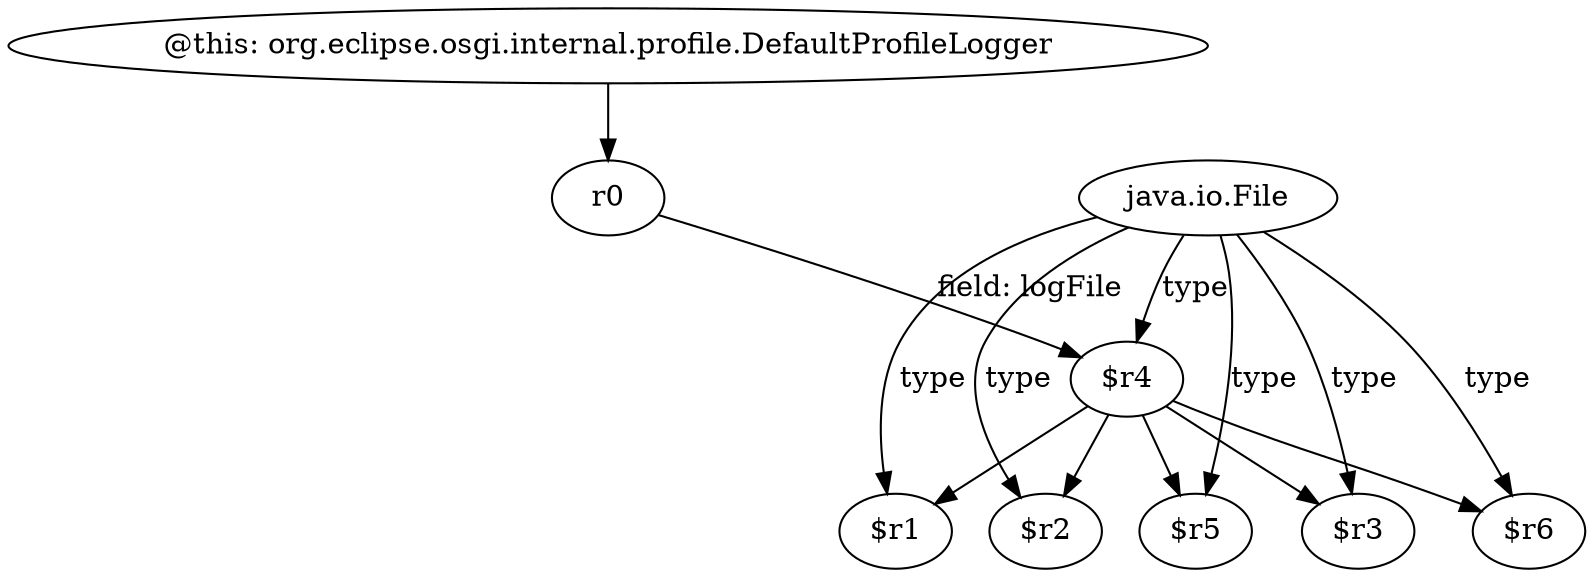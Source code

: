 digraph g {
0[label="java.io.File"]
1[label="$r2"]
0->1[label="type"]
2[label="$r3"]
0->2[label="type"]
3[label="$r4"]
0->3[label="type"]
4[label="$r1"]
0->4[label="type"]
5[label="$r5"]
0->5[label="type"]
3->1[label=""]
6[label="r0"]
6->3[label="field: logFile"]
3->2[label=""]
7[label="$r6"]
3->7[label=""]
0->7[label="type"]
8[label="@this: org.eclipse.osgi.internal.profile.DefaultProfileLogger"]
8->6[label=""]
3->5[label=""]
3->4[label=""]
}
